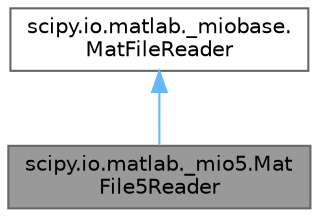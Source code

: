 digraph "scipy.io.matlab._mio5.MatFile5Reader"
{
 // LATEX_PDF_SIZE
  bgcolor="transparent";
  edge [fontname=Helvetica,fontsize=10,labelfontname=Helvetica,labelfontsize=10];
  node [fontname=Helvetica,fontsize=10,shape=box,height=0.2,width=0.4];
  Node1 [id="Node000001",label="scipy.io.matlab._mio5.Mat\lFile5Reader",height=0.2,width=0.4,color="gray40", fillcolor="grey60", style="filled", fontcolor="black",tooltip=" "];
  Node2 -> Node1 [id="edge2_Node000001_Node000002",dir="back",color="steelblue1",style="solid",tooltip=" "];
  Node2 [id="Node000002",label="scipy.io.matlab._miobase.\lMatFileReader",height=0.2,width=0.4,color="gray40", fillcolor="white", style="filled",URL="$d7/d63/classscipy_1_1io_1_1matlab_1_1__miobase_1_1MatFileReader.html",tooltip=" "];
}
